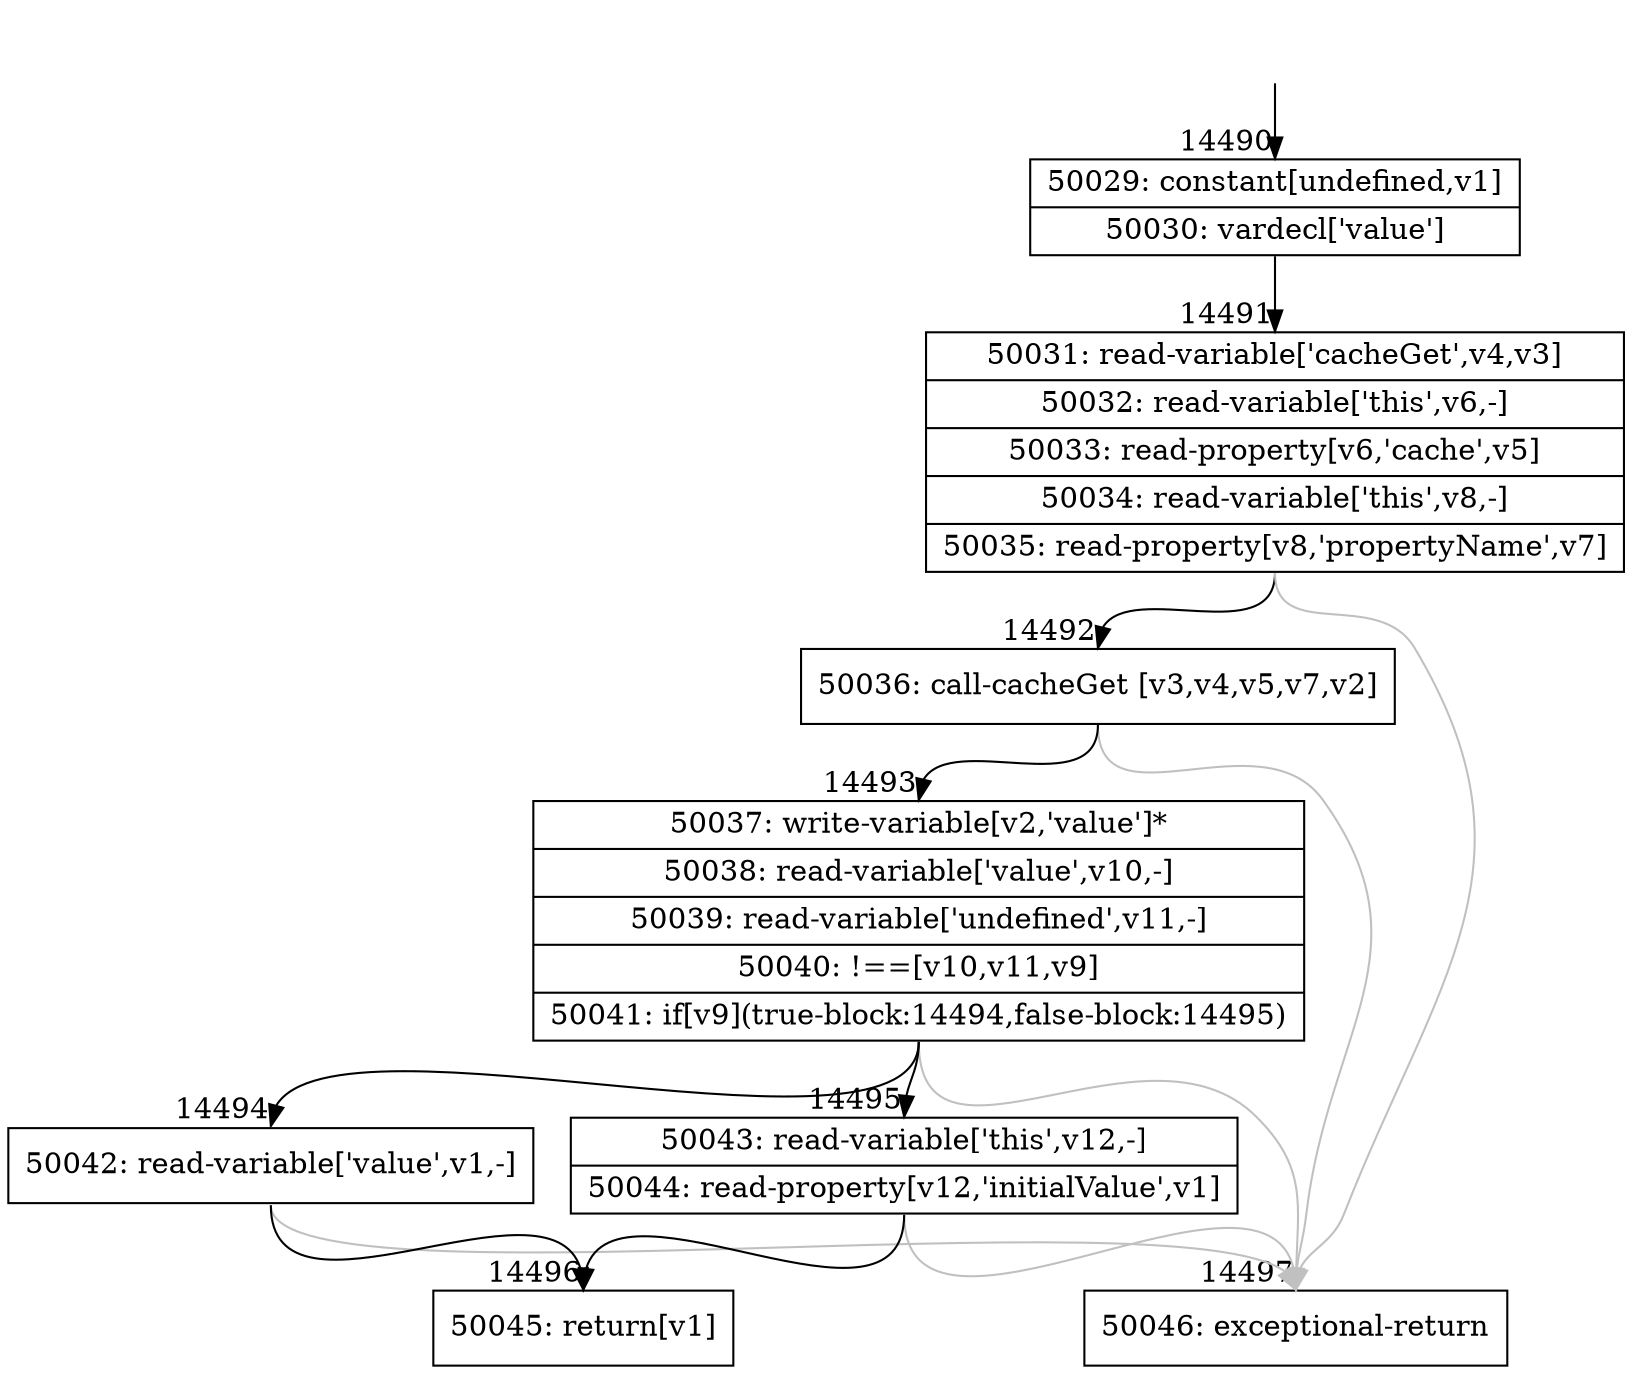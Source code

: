 digraph {
rankdir="TD"
BB_entry1209[shape=none,label=""];
BB_entry1209 -> BB14490 [tailport=s, headport=n, headlabel="    14490"]
BB14490 [shape=record label="{50029: constant[undefined,v1]|50030: vardecl['value']}" ] 
BB14490 -> BB14491 [tailport=s, headport=n, headlabel="      14491"]
BB14491 [shape=record label="{50031: read-variable['cacheGet',v4,v3]|50032: read-variable['this',v6,-]|50033: read-property[v6,'cache',v5]|50034: read-variable['this',v8,-]|50035: read-property[v8,'propertyName',v7]}" ] 
BB14491 -> BB14492 [tailport=s, headport=n, headlabel="      14492"]
BB14491 -> BB14497 [tailport=s, headport=n, color=gray, headlabel="      14497"]
BB14492 [shape=record label="{50036: call-cacheGet [v3,v4,v5,v7,v2]}" ] 
BB14492 -> BB14493 [tailport=s, headport=n, headlabel="      14493"]
BB14492 -> BB14497 [tailport=s, headport=n, color=gray]
BB14493 [shape=record label="{50037: write-variable[v2,'value']*|50038: read-variable['value',v10,-]|50039: read-variable['undefined',v11,-]|50040: !==[v10,v11,v9]|50041: if[v9](true-block:14494,false-block:14495)}" ] 
BB14493 -> BB14494 [tailport=s, headport=n, headlabel="      14494"]
BB14493 -> BB14495 [tailport=s, headport=n, headlabel="      14495"]
BB14493 -> BB14497 [tailport=s, headport=n, color=gray]
BB14494 [shape=record label="{50042: read-variable['value',v1,-]}" ] 
BB14494 -> BB14496 [tailport=s, headport=n, headlabel="      14496"]
BB14494 -> BB14497 [tailport=s, headport=n, color=gray]
BB14495 [shape=record label="{50043: read-variable['this',v12,-]|50044: read-property[v12,'initialValue',v1]}" ] 
BB14495 -> BB14496 [tailport=s, headport=n]
BB14495 -> BB14497 [tailport=s, headport=n, color=gray]
BB14496 [shape=record label="{50045: return[v1]}" ] 
BB14497 [shape=record label="{50046: exceptional-return}" ] 
//#$~ 26605
}

